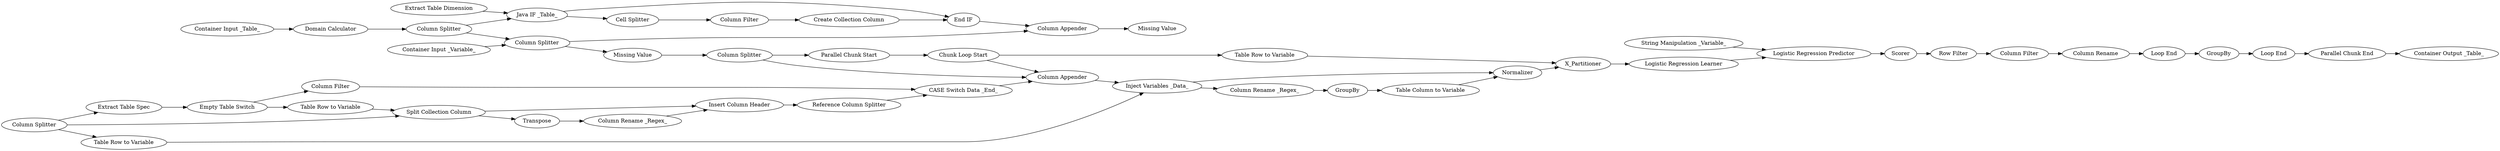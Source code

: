 digraph {
	"2536985529087094620_68" [label="String Manipulation _Variable_"]
	"-3910547360301753866_62" [label=GroupBy]
	"596088354377659931_238" [label="Container Input _Variable_"]
	"7106996843113850151_87" [label=Scorer]
	"8107926433607963857_381" [label="End IF"]
	"1569527933950460315_165" [label="Inject Variables _Data_"]
	"-4687859877710964359_177" [label="Table Column to Variable"]
	"-3910547360301753866_160" [label="Table Row to Variable"]
	"596088354377659931_242" [label="Column Splitter"]
	"-3910547360301753866_173" [label=Normalizer]
	"8107926433607963857_376" [label="Column Filter"]
	"596088354377659931_237" [label="Container Input _Table_"]
	"596088354377659931_240" [label="Column Splitter"]
	"1569527933950460315_168" [label="CASE Switch Data _End_"]
	"1569527933950460315_167" [label="Empty Table Switch"]
	"7106996843113850151_121" [label="Row Filter"]
	"1569527933950460315_162" [label=Transpose]
	"1569527933950460315_159" [label="Column Splitter"]
	"1569527933950460315_153" [label="Split Collection Column"]
	"-4687859877710964359_175" [label=GroupBy]
	"-3910547360301753866_157" [label="Chunk Loop Start"]
	"596088354377659931_387" [label="Domain Calculator"]
	"-3910547360301753866_46" [label="Loop End"]
	"-3910547360301753866_145" [label=X_Partitioner]
	"7106996843113850151_150" [label="Column Rename"]
	"8107926433607963857_375" [label="Cell Splitter"]
	"1569527933950460315_94" [label="Reference Column Splitter"]
	"1569527933950460315_164" [label="Column Appender"]
	"8107926433607963857_382" [label="Extract Table Dimension"]
	"-3910547360301753866_241" [label="Parallel Chunk End"]
	"2536985529087094620_93" [label="Logistic Regression Predictor"]
	"-3910547360301753866_239" [label="Container Output _Table_"]
	"596088354377659931_378" [label="Column Splitter"]
	"1569527933950460315_160" [label="Table Row to Variable"]
	"-3910547360301753866_242" [label="Parallel Chunk Start"]
	"596088354377659931_379" [label="Column Appender"]
	"596088354377659931_241" [label="Missing Value"]
	"-4687859877710964359_176" [label="Column Rename _Regex_"]
	"1569527933950460315_171" [label="Column Filter"]
	"-7753491805086858631_89" [label="Logistic Regression Learner"]
	"1569527933950460315_169" [label="Extract Table Spec"]
	"-3910547360301753866_158" [label="Loop End"]
	"1569527933950460315_161" [label="Insert Column Header"]
	"1569527933950460315_166" [label="Column Rename _Regex_"]
	"596088354377659931_388" [label="Missing Value"]
	"8107926433607963857_377" [label="Create Collection Column"]
	"1569527933950460315_170" [label="Table Row to Variable"]
	"8107926433607963857_385" [label="Java IF _Table_"]
	"7106996843113850151_149" [label="Column Filter"]
	"8107926433607963857_376" -> "8107926433607963857_377"
	"7106996843113850151_121" -> "7106996843113850151_149"
	"1569527933950460315_162" -> "1569527933950460315_166"
	"1569527933950460315_153" -> "1569527933950460315_162"
	"8107926433607963857_377" -> "8107926433607963857_381"
	"1569527933950460315_171" -> "1569527933950460315_168"
	"1569527933950460315_164" -> "1569527933950460315_165"
	"1569527933950460315_165" -> "-4687859877710964359_176"
	"8107926433607963857_385" -> "8107926433607963857_381"
	"596088354377659931_238" -> "596088354377659931_240"
	"-3910547360301753866_157" -> "-3910547360301753866_160"
	"-3910547360301753866_160" -> "-3910547360301753866_145"
	"1569527933950460315_169" -> "1569527933950460315_167"
	"596088354377659931_242" -> "1569527933950460315_164"
	"596088354377659931_387" -> "596088354377659931_378"
	"7106996843113850151_149" -> "7106996843113850151_150"
	"-3910547360301753866_158" -> "-3910547360301753866_241"
	"-3910547360301753866_173" -> "-3910547360301753866_145"
	"1569527933950460315_94" -> "1569527933950460315_168"
	"596088354377659931_378" -> "596088354377659931_240"
	"-7753491805086858631_89" -> "2536985529087094620_93"
	"2536985529087094620_68" -> "2536985529087094620_93"
	"596088354377659931_240" -> "596088354377659931_379"
	"596088354377659931_242" -> "-3910547360301753866_242"
	"1569527933950460315_165" -> "-3910547360301753866_173"
	"8107926433607963857_381" -> "596088354377659931_379"
	"-3910547360301753866_62" -> "-3910547360301753866_158"
	"2536985529087094620_93" -> "7106996843113850151_87"
	"1569527933950460315_168" -> "1569527933950460315_164"
	"-3910547360301753866_241" -> "-3910547360301753866_239"
	"1569527933950460315_159" -> "1569527933950460315_160"
	"1569527933950460315_167" -> "1569527933950460315_171"
	"596088354377659931_388" -> "596088354377659931_242"
	"1569527933950460315_160" -> "1569527933950460315_165"
	"8107926433607963857_382" -> "8107926433607963857_385"
	"596088354377659931_378" -> "8107926433607963857_385"
	"-3910547360301753866_46" -> "-3910547360301753866_62"
	"1569527933950460315_166" -> "1569527933950460315_161"
	"-3910547360301753866_145" -> "-7753491805086858631_89"
	"1569527933950460315_170" -> "1569527933950460315_153"
	"-3910547360301753866_157" -> "1569527933950460315_164"
	"596088354377659931_379" -> "596088354377659931_241"
	"1569527933950460315_167" -> "1569527933950460315_170"
	"8107926433607963857_385" -> "8107926433607963857_375"
	"7106996843113850151_87" -> "7106996843113850151_121"
	"596088354377659931_237" -> "596088354377659931_387"
	"-4687859877710964359_177" -> "-3910547360301753866_173"
	"1569527933950460315_159" -> "1569527933950460315_153"
	"1569527933950460315_153" -> "1569527933950460315_161"
	"1569527933950460315_161" -> "1569527933950460315_94"
	"596088354377659931_240" -> "596088354377659931_388"
	"-3910547360301753866_242" -> "-3910547360301753866_157"
	"7106996843113850151_150" -> "-3910547360301753866_46"
	"-4687859877710964359_176" -> "-4687859877710964359_175"
	"8107926433607963857_375" -> "8107926433607963857_376"
	"1569527933950460315_159" -> "1569527933950460315_169"
	"-4687859877710964359_175" -> "-4687859877710964359_177"
	rankdir=LR
}
